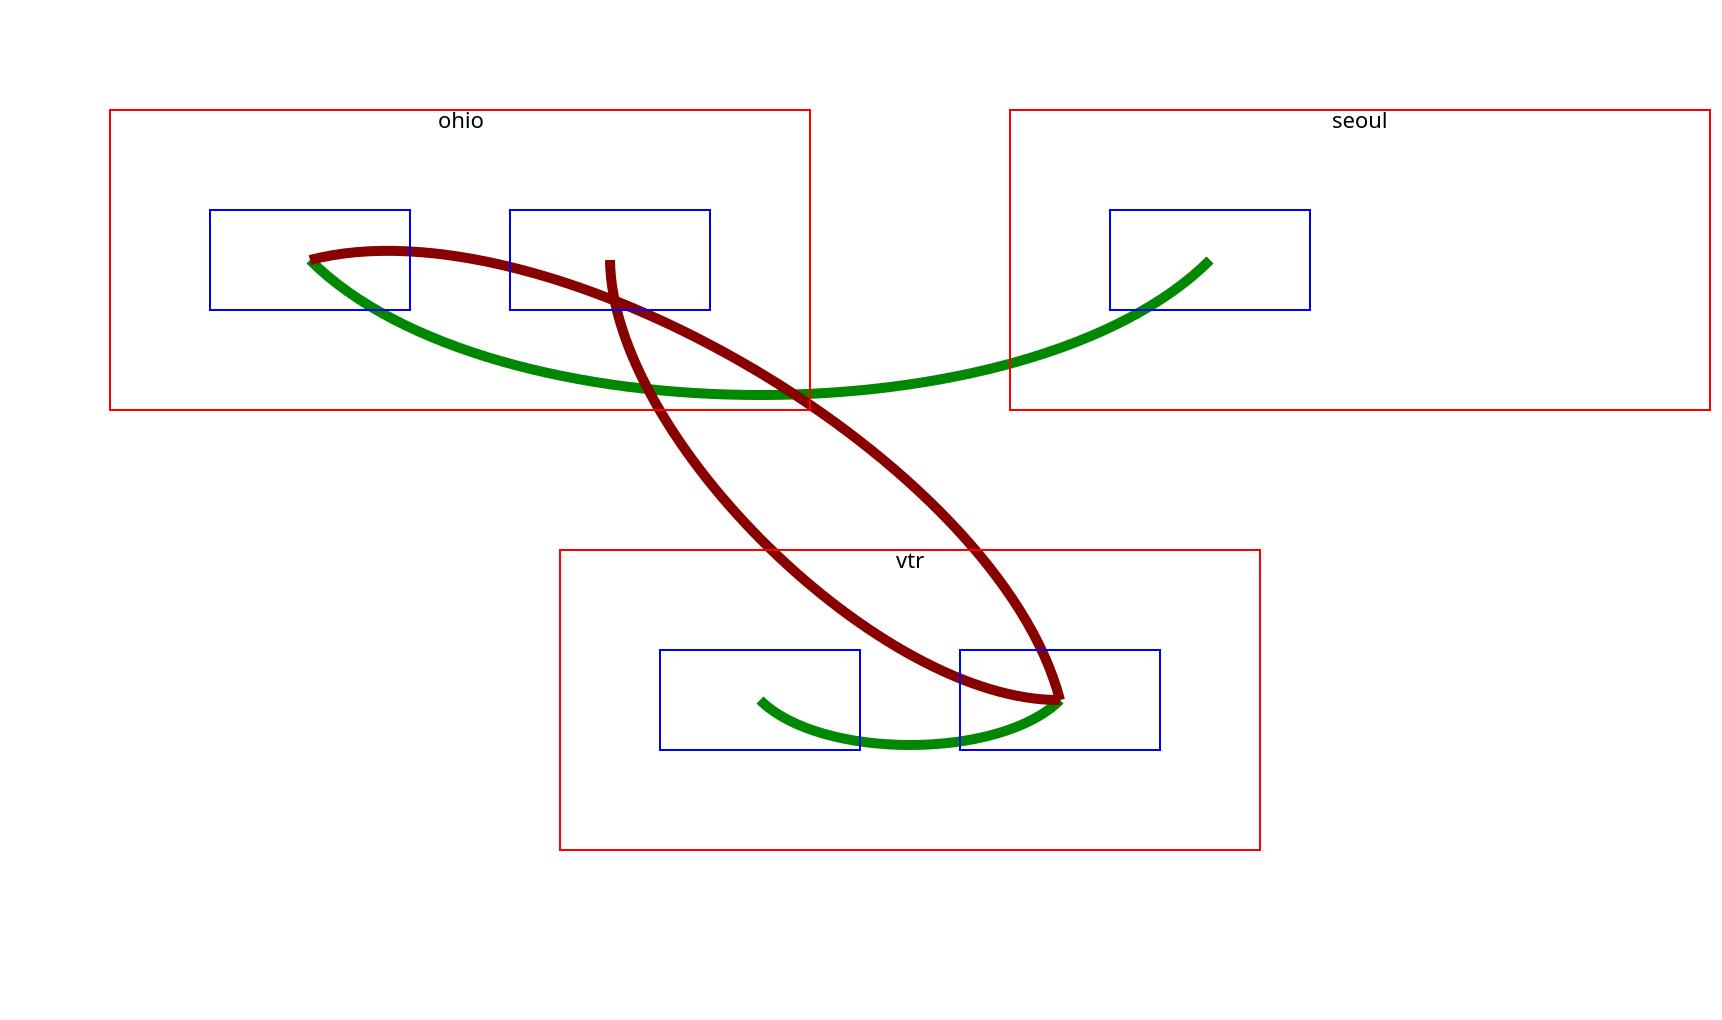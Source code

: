 {
    "$schema": "https://vega.github.io/schema/vega/v5.11.json",
    "width": 500,
    "height": 500,
    "padding": 5,

    "_test": 20,
  
    "data": [
      {
        "name": "regions",
        "values":
        [
          {"name":"vtr", "width":350, "height":150, "x":275, "y":270, "count": 2},
          {"name":"ohio", "width":350, "height":150, "x":50, "y":50, "count": 2},
          {"name":"seoul", "width":350, "height":150, "x":500, "y":50, "count": 1}
        ],

        "transform": [
          {"type":"formula", "as":"text_x","expr":"datum.x + datum.width/2"}
        ]
      }, 
      {
        "name": "mongo-status",
        "values":	
        [
          {
            "_id": 0,
            "name": "mongo1.ww.project.vtr.internal:27017",
            "syncSourceId": 3,
            "syncSourceHost": "mongo2.ww.project.vtr.internal:27017"
          },
          {
            "_id": 1,
            "name": "mongo1.ww.project.ohio.cloud:27017",
            "syncSourceId": 2,
            "syncSourceHost": "mongo2.ww.project.vtr.internal:27017"
          },
          {
            "_id": 2,
            "name": "mongo1.ww.project.seoul.cloud:27017",
            "syncSourceId": -1,
            "syncSourceHost": ""
          },
          {
            "_id": 3,
            "name": "mongo2.ww.project.vtr.internal:27017",
            "syncSourceId": 1,
            "syncSourceHost": ""
          },
          {
            "_id": 4,
            "name": "mongo2.ww.project.ohio.cloud:27017",
            "syncSourceId": 3,
            "syncSourceHost": "mongo2.ww.project.vtr.internal:27017"
          }
        ],
        "transform": [
          {"type": "formula", "as":"name_parts", "expr": "split(split(datum.name,':')[0],'.')"},
          {"type": "formula", "as":"node_name", "expr": "datum.name_parts[0]"},
          {"type": "formula", "as":"node_region", "expr": "datum.name_parts[3]"},
          {"type": "formula", "as":"index", "expr": "slice(datum.node_name,-1)-1"},

          {"type": "lookup", "from": "regions", "key": "name", "fields": ["node_region"], "as":["region"]},
          
          {"type": "formula", "as": "x1", "expr": "datum.region.x + 50 + datum.index * 150"},
          {"type": "formula", "as": "width", "expr": "100"},
          {"type": "formula", "as": "y1", "expr": "datum.region.y + 50"},
          {"type": "formula", "as": "height", "expr": "50"},
          {"type": "formula", "as": "x", "expr": "datum.x1 + datum.width/2"},
          {"type": "formula", "as": "y", "expr": "datum.y1 + datum.height/2"},
          {"type": "formula", "as": "right", "expr": "datum.x + datum.width"},
          {"type": "formula", "as": "bottom", "expr": "datum.y + datum.height"},
          
          {"type": "formula", "as": "sourceId", "expr": "datum.syncSourceId<0 ? null : datum.syncSourceId"},
          {
            "type": "stratify",
            "key": "_id",
            "parentKey": "sourceId"
          }
          
        ]
      },

      {
        "name": "links",
        "source": "mongo-status",
        "transform": [
          { "type": "treelinks" },
          { "type": "linkpath", "shape": "curve", "orient": "horizontal" }
        ]
      },

      {
        "name": "smart-links",
        "source": "links",
        "transform": [
          { "type":"formula", "as":"same-line", "expr": "datum.source.y==datum.target.y"}
        ]
      }

    ],


    "scales": [
      {
      "name": "c",
      "type": "ordinal",
      "domain": [false, true],
      "range": ["#880000", "#008800"]
    }
    ],
  
  
    "marks": [
      
      {
        "type": "path",
        "from": {"data":"smart-links"},
        "encode": {
          "enter": {
            "path": {"field": "path"},
            "stroke": {"scale": "c", "field": "same-line"},
            "strokeWidth": {"value": 5}
          }
        }
      },

      {
        "type": "rect",
        "from": {"data":"mongo-status"},
        "encode": {
          "enter": {
            "x": {"field": "x1"},
            "y": {"field": "y1"},
            "width": {"field": "width"},
            "height": {"field": "height"},
            "stroke": {"value": "blue"}
          }
        }
      },


      {
        "type": "rect",
        "from": {"data":"regions"},
        "encode": {
          "enter": {
            "x": {"field": "x"},
            "y": {"field": "y"},
            "width": {"field": "width"},
            "height": {"field": "height"},
            "stroke": {"value": "red"}
          }
        }
      },
      {
        "type": "text",
        "from": {"data":"regions"},
        "encode": {
          "enter": {
            "text": {"field":"name"},
            "align": {"value":"center"},
            "baseline": {"value": "top"},
            "x": {"field": "text_x"},
            "y": {"field": "y"},
            "width": {"field": "width"},
            "height": {"field": "height"}
          }
        }
      }
  

    ]
  }